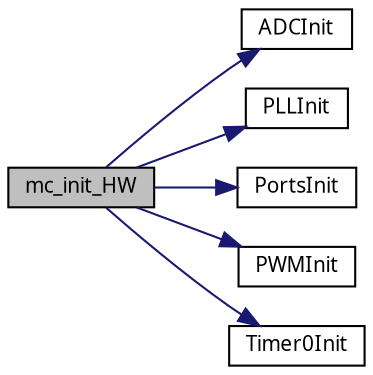 digraph G
{
  edge [fontname="FreeSans.ttf",fontsize=10,labelfontname="FreeSans.ttf",labelfontsize=10];
  node [fontname="FreeSans.ttf",fontsize=10,shape=record];
  rankdir=LR;
  Node1 [label="mc_init_HW",height=0.2,width=0.4,color="black", fillcolor="grey75", style="filled" fontcolor="black"];
  Node1 -> Node2 [color="midnightblue",fontsize=10,style="solid",fontname="FreeSans.ttf"];
  Node2 [label="ADCInit",height=0.2,width=0.4,color="black", fillcolor="white", style="filled",URL="$mc__drv_8c.html#39150f192703c8fc5f1885bc21deee7f"];
  Node1 -> Node3 [color="midnightblue",fontsize=10,style="solid",fontname="FreeSans.ttf"];
  Node3 [label="PLLInit",height=0.2,width=0.4,color="black", fillcolor="white", style="filled",URL="$mc__drv_8c.html#fd97a5c7082aa9e61208673dc43111cf"];
  Node1 -> Node4 [color="midnightblue",fontsize=10,style="solid",fontname="FreeSans.ttf"];
  Node4 [label="PortsInit",height=0.2,width=0.4,color="black", fillcolor="white", style="filled",URL="$mc__drv_8c.html#262818491cabe93389170ea942205ba5"];
  Node1 -> Node5 [color="midnightblue",fontsize=10,style="solid",fontname="FreeSans.ttf"];
  Node5 [label="PWMInit",height=0.2,width=0.4,color="black", fillcolor="white", style="filled",URL="$mc__drv_8c.html#d95396827638cbb90d74fa0f9e3f7809"];
  Node1 -> Node6 [color="midnightblue",fontsize=10,style="solid",fontname="FreeSans.ttf"];
  Node6 [label="Timer0Init",height=0.2,width=0.4,color="black", fillcolor="white", style="filled",URL="$mc__drv_8c.html#f694ac03b6ae45fa92320fb1ddeee7a9"];
}
